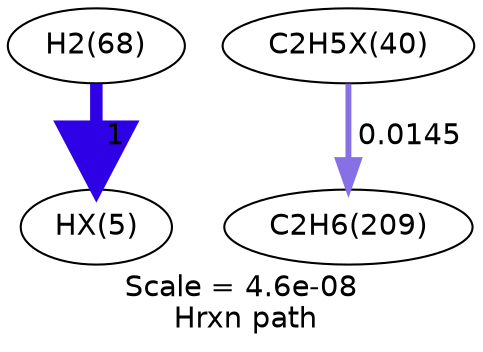 digraph reaction_paths {
center=1;
s10 -> s29[fontname="Helvetica", style="setlinewidth(6)", arrowsize=3, color="0.7, 1.5, 0.9"
, label=" 1"];
s31 -> s15[fontname="Helvetica", style="setlinewidth(2.81)", arrowsize=1.4, color="0.7, 0.515, 0.9"
, label=" 0.0145"];
s10 [ fontname="Helvetica", label="H2(68)"];
s15 [ fontname="Helvetica", label="C2H6(209)"];
s29 [ fontname="Helvetica", label="HX(5)"];
s31 [ fontname="Helvetica", label="C2H5X(40)"];
 label = "Scale = 4.6e-08\l Hrxn path";
 fontname = "Helvetica";
}
